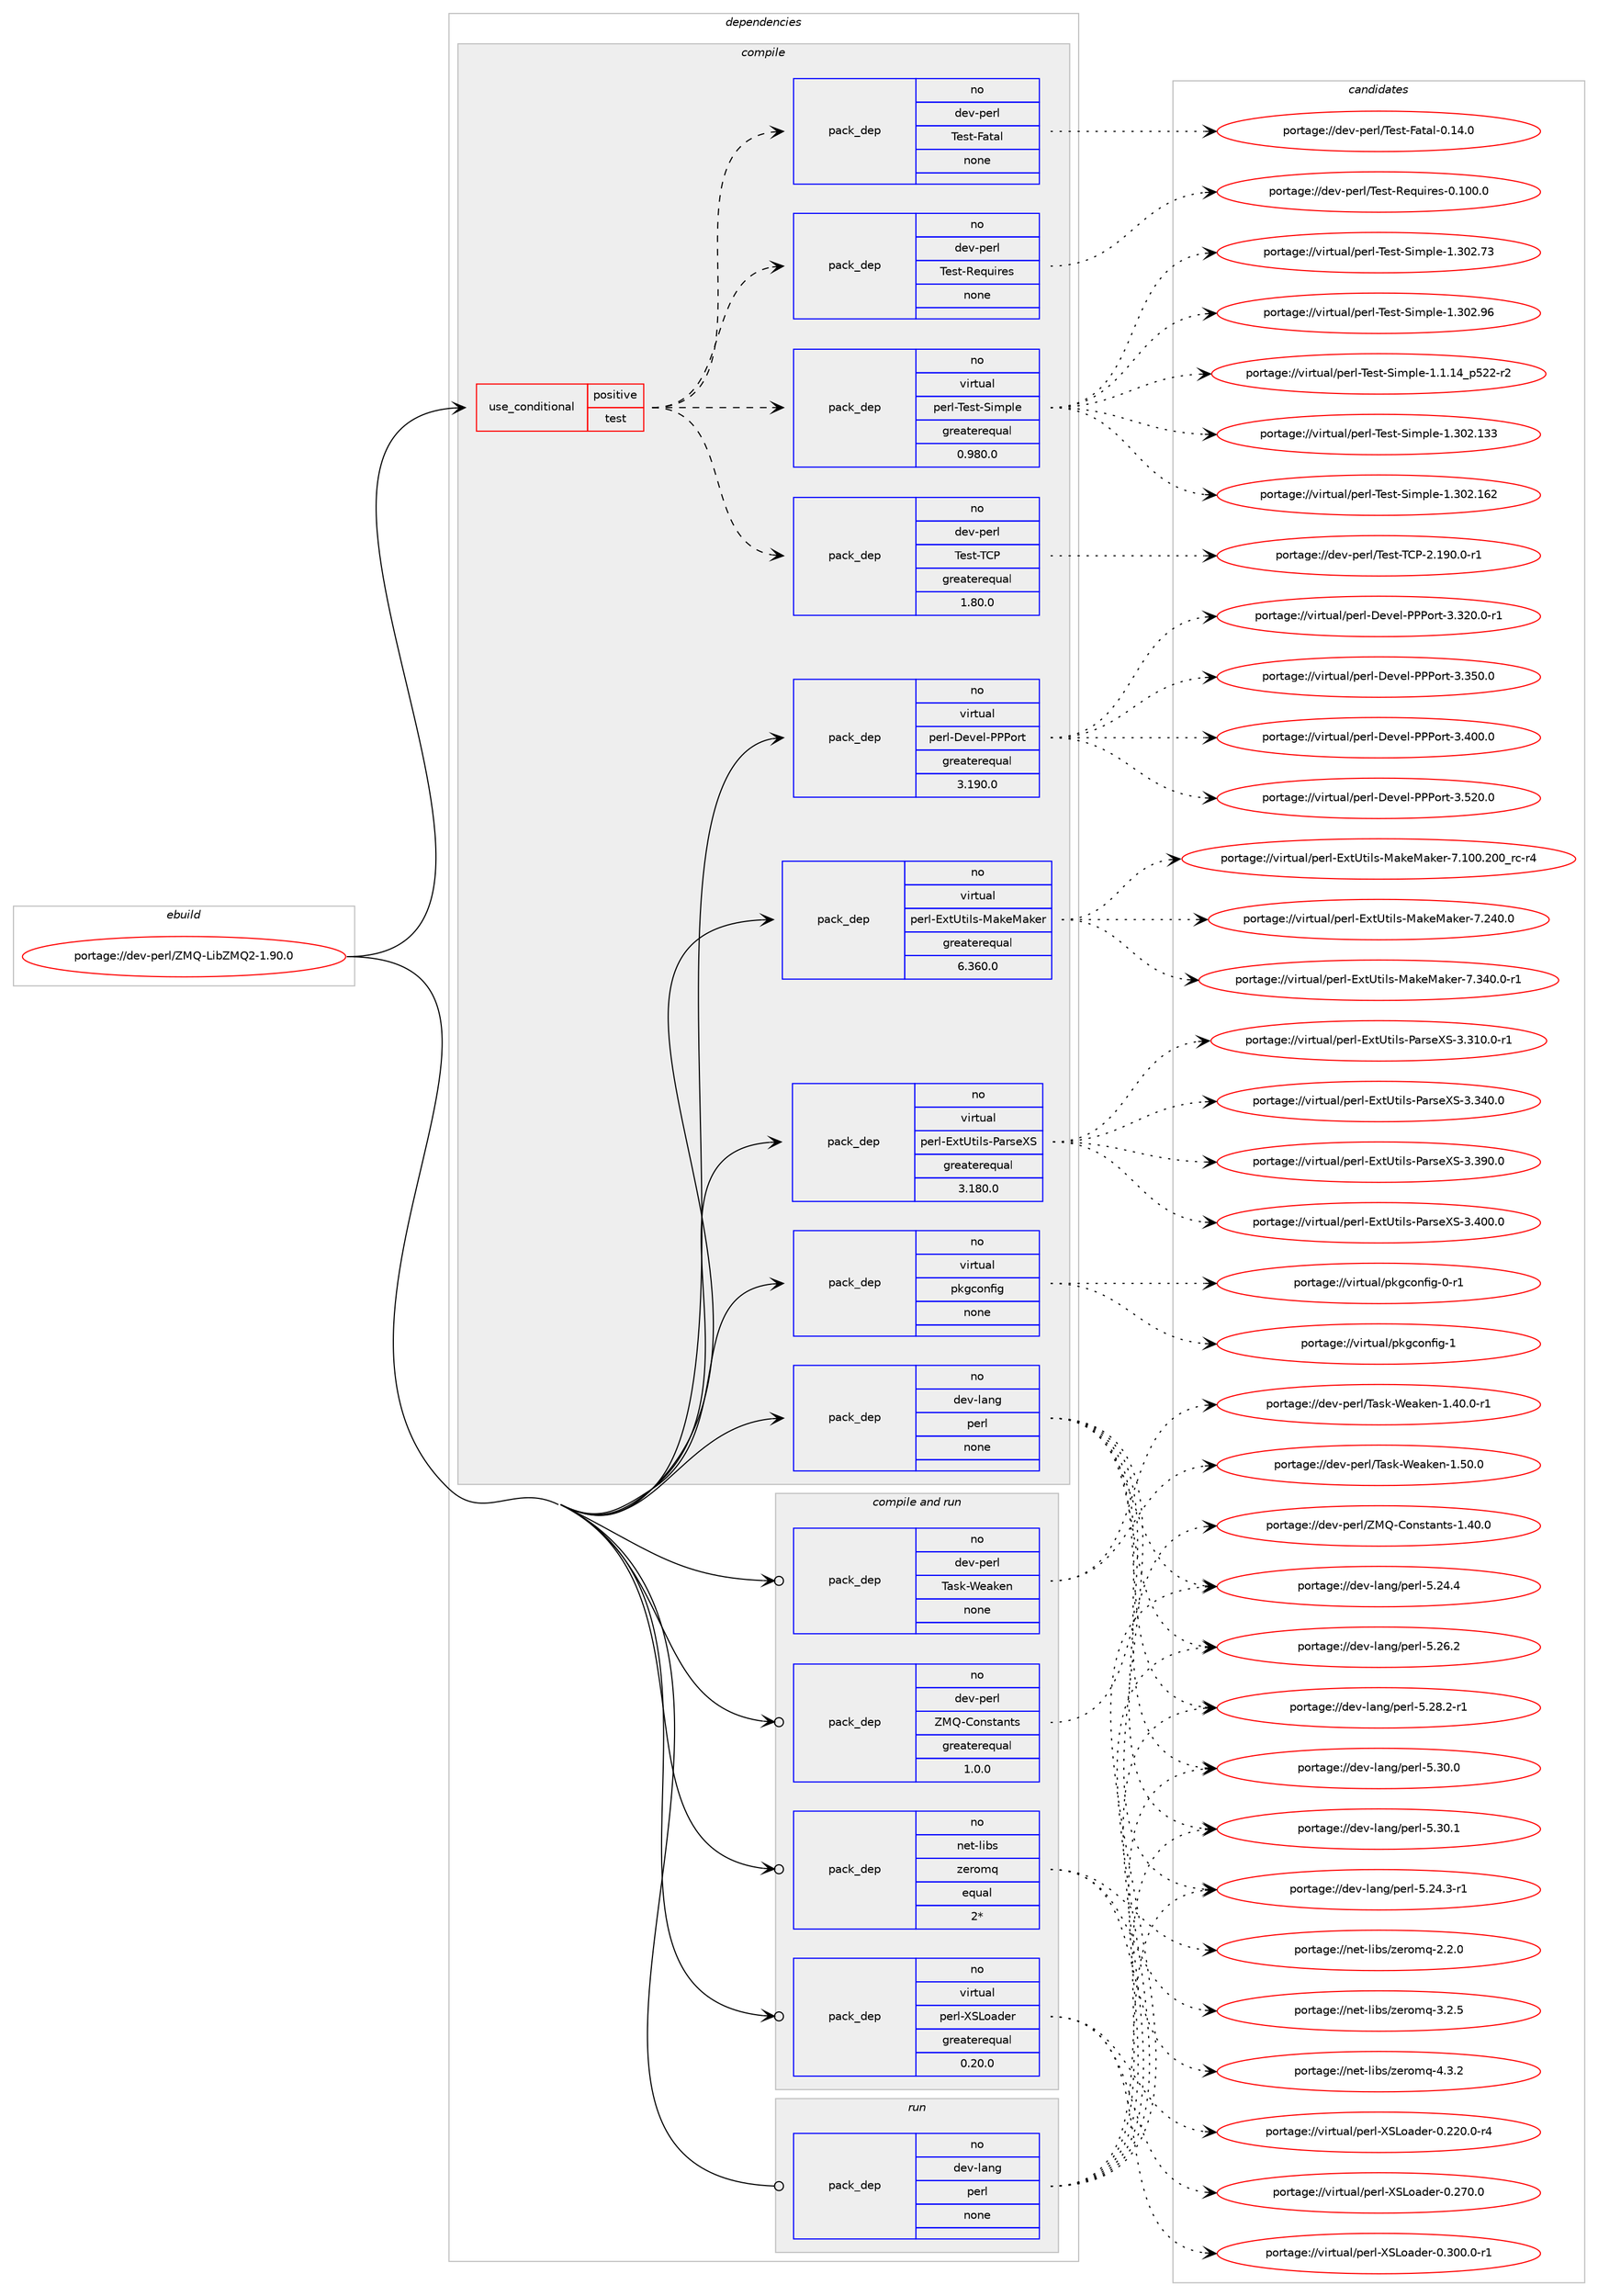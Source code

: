 digraph prolog {

# *************
# Graph options
# *************

newrank=true;
concentrate=true;
compound=true;
graph [rankdir=LR,fontname=Helvetica,fontsize=10,ranksep=1.5];#, ranksep=2.5, nodesep=0.2];
edge  [arrowhead=vee];
node  [fontname=Helvetica,fontsize=10];

# **********
# The ebuild
# **********

subgraph cluster_leftcol {
color=gray;
rank=same;
label=<<i>ebuild</i>>;
id [label="portage://dev-perl/ZMQ-LibZMQ2-1.90.0", color=red, width=4, href="../dev-perl/ZMQ-LibZMQ2-1.90.0.svg"];
}

# ****************
# The dependencies
# ****************

subgraph cluster_midcol {
color=gray;
label=<<i>dependencies</i>>;
subgraph cluster_compile {
fillcolor="#eeeeee";
style=filled;
label=<<i>compile</i>>;
subgraph cond23913 {
dependency123388 [label=<<TABLE BORDER="0" CELLBORDER="1" CELLSPACING="0" CELLPADDING="4"><TR><TD ROWSPAN="3" CELLPADDING="10">use_conditional</TD></TR><TR><TD>positive</TD></TR><TR><TD>test</TD></TR></TABLE>>, shape=none, color=red];
subgraph pack96283 {
dependency123389 [label=<<TABLE BORDER="0" CELLBORDER="1" CELLSPACING="0" CELLPADDING="4" WIDTH="220"><TR><TD ROWSPAN="6" CELLPADDING="30">pack_dep</TD></TR><TR><TD WIDTH="110">no</TD></TR><TR><TD>dev-perl</TD></TR><TR><TD>Test-Requires</TD></TR><TR><TD>none</TD></TR><TR><TD></TD></TR></TABLE>>, shape=none, color=blue];
}
dependency123388:e -> dependency123389:w [weight=20,style="dashed",arrowhead="vee"];
subgraph pack96284 {
dependency123390 [label=<<TABLE BORDER="0" CELLBORDER="1" CELLSPACING="0" CELLPADDING="4" WIDTH="220"><TR><TD ROWSPAN="6" CELLPADDING="30">pack_dep</TD></TR><TR><TD WIDTH="110">no</TD></TR><TR><TD>dev-perl</TD></TR><TR><TD>Test-Fatal</TD></TR><TR><TD>none</TD></TR><TR><TD></TD></TR></TABLE>>, shape=none, color=blue];
}
dependency123388:e -> dependency123390:w [weight=20,style="dashed",arrowhead="vee"];
subgraph pack96285 {
dependency123391 [label=<<TABLE BORDER="0" CELLBORDER="1" CELLSPACING="0" CELLPADDING="4" WIDTH="220"><TR><TD ROWSPAN="6" CELLPADDING="30">pack_dep</TD></TR><TR><TD WIDTH="110">no</TD></TR><TR><TD>dev-perl</TD></TR><TR><TD>Test-TCP</TD></TR><TR><TD>greaterequal</TD></TR><TR><TD>1.80.0</TD></TR></TABLE>>, shape=none, color=blue];
}
dependency123388:e -> dependency123391:w [weight=20,style="dashed",arrowhead="vee"];
subgraph pack96286 {
dependency123392 [label=<<TABLE BORDER="0" CELLBORDER="1" CELLSPACING="0" CELLPADDING="4" WIDTH="220"><TR><TD ROWSPAN="6" CELLPADDING="30">pack_dep</TD></TR><TR><TD WIDTH="110">no</TD></TR><TR><TD>virtual</TD></TR><TR><TD>perl-Test-Simple</TD></TR><TR><TD>greaterequal</TD></TR><TR><TD>0.980.0</TD></TR></TABLE>>, shape=none, color=blue];
}
dependency123388:e -> dependency123392:w [weight=20,style="dashed",arrowhead="vee"];
}
id:e -> dependency123388:w [weight=20,style="solid",arrowhead="vee"];
subgraph pack96287 {
dependency123393 [label=<<TABLE BORDER="0" CELLBORDER="1" CELLSPACING="0" CELLPADDING="4" WIDTH="220"><TR><TD ROWSPAN="6" CELLPADDING="30">pack_dep</TD></TR><TR><TD WIDTH="110">no</TD></TR><TR><TD>dev-lang</TD></TR><TR><TD>perl</TD></TR><TR><TD>none</TD></TR><TR><TD></TD></TR></TABLE>>, shape=none, color=blue];
}
id:e -> dependency123393:w [weight=20,style="solid",arrowhead="vee"];
subgraph pack96288 {
dependency123394 [label=<<TABLE BORDER="0" CELLBORDER="1" CELLSPACING="0" CELLPADDING="4" WIDTH="220"><TR><TD ROWSPAN="6" CELLPADDING="30">pack_dep</TD></TR><TR><TD WIDTH="110">no</TD></TR><TR><TD>virtual</TD></TR><TR><TD>perl-Devel-PPPort</TD></TR><TR><TD>greaterequal</TD></TR><TR><TD>3.190.0</TD></TR></TABLE>>, shape=none, color=blue];
}
id:e -> dependency123394:w [weight=20,style="solid",arrowhead="vee"];
subgraph pack96289 {
dependency123395 [label=<<TABLE BORDER="0" CELLBORDER="1" CELLSPACING="0" CELLPADDING="4" WIDTH="220"><TR><TD ROWSPAN="6" CELLPADDING="30">pack_dep</TD></TR><TR><TD WIDTH="110">no</TD></TR><TR><TD>virtual</TD></TR><TR><TD>perl-ExtUtils-MakeMaker</TD></TR><TR><TD>greaterequal</TD></TR><TR><TD>6.360.0</TD></TR></TABLE>>, shape=none, color=blue];
}
id:e -> dependency123395:w [weight=20,style="solid",arrowhead="vee"];
subgraph pack96290 {
dependency123396 [label=<<TABLE BORDER="0" CELLBORDER="1" CELLSPACING="0" CELLPADDING="4" WIDTH="220"><TR><TD ROWSPAN="6" CELLPADDING="30">pack_dep</TD></TR><TR><TD WIDTH="110">no</TD></TR><TR><TD>virtual</TD></TR><TR><TD>perl-ExtUtils-ParseXS</TD></TR><TR><TD>greaterequal</TD></TR><TR><TD>3.180.0</TD></TR></TABLE>>, shape=none, color=blue];
}
id:e -> dependency123396:w [weight=20,style="solid",arrowhead="vee"];
subgraph pack96291 {
dependency123397 [label=<<TABLE BORDER="0" CELLBORDER="1" CELLSPACING="0" CELLPADDING="4" WIDTH="220"><TR><TD ROWSPAN="6" CELLPADDING="30">pack_dep</TD></TR><TR><TD WIDTH="110">no</TD></TR><TR><TD>virtual</TD></TR><TR><TD>pkgconfig</TD></TR><TR><TD>none</TD></TR><TR><TD></TD></TR></TABLE>>, shape=none, color=blue];
}
id:e -> dependency123397:w [weight=20,style="solid",arrowhead="vee"];
}
subgraph cluster_compileandrun {
fillcolor="#eeeeee";
style=filled;
label=<<i>compile and run</i>>;
subgraph pack96292 {
dependency123398 [label=<<TABLE BORDER="0" CELLBORDER="1" CELLSPACING="0" CELLPADDING="4" WIDTH="220"><TR><TD ROWSPAN="6" CELLPADDING="30">pack_dep</TD></TR><TR><TD WIDTH="110">no</TD></TR><TR><TD>dev-perl</TD></TR><TR><TD>Task-Weaken</TD></TR><TR><TD>none</TD></TR><TR><TD></TD></TR></TABLE>>, shape=none, color=blue];
}
id:e -> dependency123398:w [weight=20,style="solid",arrowhead="odotvee"];
subgraph pack96293 {
dependency123399 [label=<<TABLE BORDER="0" CELLBORDER="1" CELLSPACING="0" CELLPADDING="4" WIDTH="220"><TR><TD ROWSPAN="6" CELLPADDING="30">pack_dep</TD></TR><TR><TD WIDTH="110">no</TD></TR><TR><TD>dev-perl</TD></TR><TR><TD>ZMQ-Constants</TD></TR><TR><TD>greaterequal</TD></TR><TR><TD>1.0.0</TD></TR></TABLE>>, shape=none, color=blue];
}
id:e -> dependency123399:w [weight=20,style="solid",arrowhead="odotvee"];
subgraph pack96294 {
dependency123400 [label=<<TABLE BORDER="0" CELLBORDER="1" CELLSPACING="0" CELLPADDING="4" WIDTH="220"><TR><TD ROWSPAN="6" CELLPADDING="30">pack_dep</TD></TR><TR><TD WIDTH="110">no</TD></TR><TR><TD>net-libs</TD></TR><TR><TD>zeromq</TD></TR><TR><TD>equal</TD></TR><TR><TD>2*</TD></TR></TABLE>>, shape=none, color=blue];
}
id:e -> dependency123400:w [weight=20,style="solid",arrowhead="odotvee"];
subgraph pack96295 {
dependency123401 [label=<<TABLE BORDER="0" CELLBORDER="1" CELLSPACING="0" CELLPADDING="4" WIDTH="220"><TR><TD ROWSPAN="6" CELLPADDING="30">pack_dep</TD></TR><TR><TD WIDTH="110">no</TD></TR><TR><TD>virtual</TD></TR><TR><TD>perl-XSLoader</TD></TR><TR><TD>greaterequal</TD></TR><TR><TD>0.20.0</TD></TR></TABLE>>, shape=none, color=blue];
}
id:e -> dependency123401:w [weight=20,style="solid",arrowhead="odotvee"];
}
subgraph cluster_run {
fillcolor="#eeeeee";
style=filled;
label=<<i>run</i>>;
subgraph pack96296 {
dependency123402 [label=<<TABLE BORDER="0" CELLBORDER="1" CELLSPACING="0" CELLPADDING="4" WIDTH="220"><TR><TD ROWSPAN="6" CELLPADDING="30">pack_dep</TD></TR><TR><TD WIDTH="110">no</TD></TR><TR><TD>dev-lang</TD></TR><TR><TD>perl</TD></TR><TR><TD>none</TD></TR><TR><TD></TD></TR></TABLE>>, shape=none, color=blue];
}
id:e -> dependency123402:w [weight=20,style="solid",arrowhead="odot"];
}
}

# **************
# The candidates
# **************

subgraph cluster_choices {
rank=same;
color=gray;
label=<<i>candidates</i>>;

subgraph choice96283 {
color=black;
nodesep=1;
choiceportage10010111845112101114108478410111511645821011131171051141011154548464948484648 [label="portage://dev-perl/Test-Requires-0.100.0", color=red, width=4,href="../dev-perl/Test-Requires-0.100.0.svg"];
dependency123389:e -> choiceportage10010111845112101114108478410111511645821011131171051141011154548464948484648:w [style=dotted,weight="100"];
}
subgraph choice96284 {
color=black;
nodesep=1;
choiceportage1001011184511210111410847841011151164570971169710845484649524648 [label="portage://dev-perl/Test-Fatal-0.14.0", color=red, width=4,href="../dev-perl/Test-Fatal-0.14.0.svg"];
dependency123390:e -> choiceportage1001011184511210111410847841011151164570971169710845484649524648:w [style=dotted,weight="100"];
}
subgraph choice96285 {
color=black;
nodesep=1;
choiceportage1001011184511210111410847841011151164584678045504649574846484511449 [label="portage://dev-perl/Test-TCP-2.190.0-r1", color=red, width=4,href="../dev-perl/Test-TCP-2.190.0-r1.svg"];
dependency123391:e -> choiceportage1001011184511210111410847841011151164584678045504649574846484511449:w [style=dotted,weight="100"];
}
subgraph choice96286 {
color=black;
nodesep=1;
choiceportage11810511411611797108471121011141084584101115116458310510911210810145494649464952951125350504511450 [label="portage://virtual/perl-Test-Simple-1.1.14_p522-r2", color=red, width=4,href="../virtual/perl-Test-Simple-1.1.14_p522-r2.svg"];
choiceportage11810511411611797108471121011141084584101115116458310510911210810145494651485046495151 [label="portage://virtual/perl-Test-Simple-1.302.133", color=red, width=4,href="../virtual/perl-Test-Simple-1.302.133.svg"];
choiceportage11810511411611797108471121011141084584101115116458310510911210810145494651485046495450 [label="portage://virtual/perl-Test-Simple-1.302.162", color=red, width=4,href="../virtual/perl-Test-Simple-1.302.162.svg"];
choiceportage118105114116117971084711210111410845841011151164583105109112108101454946514850465551 [label="portage://virtual/perl-Test-Simple-1.302.73", color=red, width=4,href="../virtual/perl-Test-Simple-1.302.73.svg"];
choiceportage118105114116117971084711210111410845841011151164583105109112108101454946514850465754 [label="portage://virtual/perl-Test-Simple-1.302.96", color=red, width=4,href="../virtual/perl-Test-Simple-1.302.96.svg"];
dependency123392:e -> choiceportage11810511411611797108471121011141084584101115116458310510911210810145494649464952951125350504511450:w [style=dotted,weight="100"];
dependency123392:e -> choiceportage11810511411611797108471121011141084584101115116458310510911210810145494651485046495151:w [style=dotted,weight="100"];
dependency123392:e -> choiceportage11810511411611797108471121011141084584101115116458310510911210810145494651485046495450:w [style=dotted,weight="100"];
dependency123392:e -> choiceportage118105114116117971084711210111410845841011151164583105109112108101454946514850465551:w [style=dotted,weight="100"];
dependency123392:e -> choiceportage118105114116117971084711210111410845841011151164583105109112108101454946514850465754:w [style=dotted,weight="100"];
}
subgraph choice96287 {
color=black;
nodesep=1;
choiceportage100101118451089711010347112101114108455346505246514511449 [label="portage://dev-lang/perl-5.24.3-r1", color=red, width=4,href="../dev-lang/perl-5.24.3-r1.svg"];
choiceportage10010111845108971101034711210111410845534650524652 [label="portage://dev-lang/perl-5.24.4", color=red, width=4,href="../dev-lang/perl-5.24.4.svg"];
choiceportage10010111845108971101034711210111410845534650544650 [label="portage://dev-lang/perl-5.26.2", color=red, width=4,href="../dev-lang/perl-5.26.2.svg"];
choiceportage100101118451089711010347112101114108455346505646504511449 [label="portage://dev-lang/perl-5.28.2-r1", color=red, width=4,href="../dev-lang/perl-5.28.2-r1.svg"];
choiceportage10010111845108971101034711210111410845534651484648 [label="portage://dev-lang/perl-5.30.0", color=red, width=4,href="../dev-lang/perl-5.30.0.svg"];
choiceportage10010111845108971101034711210111410845534651484649 [label="portage://dev-lang/perl-5.30.1", color=red, width=4,href="../dev-lang/perl-5.30.1.svg"];
dependency123393:e -> choiceportage100101118451089711010347112101114108455346505246514511449:w [style=dotted,weight="100"];
dependency123393:e -> choiceportage10010111845108971101034711210111410845534650524652:w [style=dotted,weight="100"];
dependency123393:e -> choiceportage10010111845108971101034711210111410845534650544650:w [style=dotted,weight="100"];
dependency123393:e -> choiceportage100101118451089711010347112101114108455346505646504511449:w [style=dotted,weight="100"];
dependency123393:e -> choiceportage10010111845108971101034711210111410845534651484648:w [style=dotted,weight="100"];
dependency123393:e -> choiceportage10010111845108971101034711210111410845534651484649:w [style=dotted,weight="100"];
}
subgraph choice96288 {
color=black;
nodesep=1;
choiceportage118105114116117971084711210111410845681011181011084580808011111411645514651504846484511449 [label="portage://virtual/perl-Devel-PPPort-3.320.0-r1", color=red, width=4,href="../virtual/perl-Devel-PPPort-3.320.0-r1.svg"];
choiceportage11810511411611797108471121011141084568101118101108458080801111141164551465153484648 [label="portage://virtual/perl-Devel-PPPort-3.350.0", color=red, width=4,href="../virtual/perl-Devel-PPPort-3.350.0.svg"];
choiceportage11810511411611797108471121011141084568101118101108458080801111141164551465248484648 [label="portage://virtual/perl-Devel-PPPort-3.400.0", color=red, width=4,href="../virtual/perl-Devel-PPPort-3.400.0.svg"];
choiceportage11810511411611797108471121011141084568101118101108458080801111141164551465350484648 [label="portage://virtual/perl-Devel-PPPort-3.520.0", color=red, width=4,href="../virtual/perl-Devel-PPPort-3.520.0.svg"];
dependency123394:e -> choiceportage118105114116117971084711210111410845681011181011084580808011111411645514651504846484511449:w [style=dotted,weight="100"];
dependency123394:e -> choiceportage11810511411611797108471121011141084568101118101108458080801111141164551465153484648:w [style=dotted,weight="100"];
dependency123394:e -> choiceportage11810511411611797108471121011141084568101118101108458080801111141164551465248484648:w [style=dotted,weight="100"];
dependency123394:e -> choiceportage11810511411611797108471121011141084568101118101108458080801111141164551465350484648:w [style=dotted,weight="100"];
}
subgraph choice96289 {
color=black;
nodesep=1;
choiceportage118105114116117971084711210111410845691201168511610510811545779710710177971071011144555464948484650484895114994511452 [label="portage://virtual/perl-ExtUtils-MakeMaker-7.100.200_rc-r4", color=red, width=4,href="../virtual/perl-ExtUtils-MakeMaker-7.100.200_rc-r4.svg"];
choiceportage118105114116117971084711210111410845691201168511610510811545779710710177971071011144555465052484648 [label="portage://virtual/perl-ExtUtils-MakeMaker-7.240.0", color=red, width=4,href="../virtual/perl-ExtUtils-MakeMaker-7.240.0.svg"];
choiceportage1181051141161179710847112101114108456912011685116105108115457797107101779710710111445554651524846484511449 [label="portage://virtual/perl-ExtUtils-MakeMaker-7.340.0-r1", color=red, width=4,href="../virtual/perl-ExtUtils-MakeMaker-7.340.0-r1.svg"];
dependency123395:e -> choiceportage118105114116117971084711210111410845691201168511610510811545779710710177971071011144555464948484650484895114994511452:w [style=dotted,weight="100"];
dependency123395:e -> choiceportage118105114116117971084711210111410845691201168511610510811545779710710177971071011144555465052484648:w [style=dotted,weight="100"];
dependency123395:e -> choiceportage1181051141161179710847112101114108456912011685116105108115457797107101779710710111445554651524846484511449:w [style=dotted,weight="100"];
}
subgraph choice96290 {
color=black;
nodesep=1;
choiceportage1181051141161179710847112101114108456912011685116105108115458097114115101888345514651494846484511449 [label="portage://virtual/perl-ExtUtils-ParseXS-3.310.0-r1", color=red, width=4,href="../virtual/perl-ExtUtils-ParseXS-3.310.0-r1.svg"];
choiceportage118105114116117971084711210111410845691201168511610510811545809711411510188834551465152484648 [label="portage://virtual/perl-ExtUtils-ParseXS-3.340.0", color=red, width=4,href="../virtual/perl-ExtUtils-ParseXS-3.340.0.svg"];
choiceportage118105114116117971084711210111410845691201168511610510811545809711411510188834551465157484648 [label="portage://virtual/perl-ExtUtils-ParseXS-3.390.0", color=red, width=4,href="../virtual/perl-ExtUtils-ParseXS-3.390.0.svg"];
choiceportage118105114116117971084711210111410845691201168511610510811545809711411510188834551465248484648 [label="portage://virtual/perl-ExtUtils-ParseXS-3.400.0", color=red, width=4,href="../virtual/perl-ExtUtils-ParseXS-3.400.0.svg"];
dependency123396:e -> choiceportage1181051141161179710847112101114108456912011685116105108115458097114115101888345514651494846484511449:w [style=dotted,weight="100"];
dependency123396:e -> choiceportage118105114116117971084711210111410845691201168511610510811545809711411510188834551465152484648:w [style=dotted,weight="100"];
dependency123396:e -> choiceportage118105114116117971084711210111410845691201168511610510811545809711411510188834551465157484648:w [style=dotted,weight="100"];
dependency123396:e -> choiceportage118105114116117971084711210111410845691201168511610510811545809711411510188834551465248484648:w [style=dotted,weight="100"];
}
subgraph choice96291 {
color=black;
nodesep=1;
choiceportage11810511411611797108471121071039911111010210510345484511449 [label="portage://virtual/pkgconfig-0-r1", color=red, width=4,href="../virtual/pkgconfig-0-r1.svg"];
choiceportage1181051141161179710847112107103991111101021051034549 [label="portage://virtual/pkgconfig-1", color=red, width=4,href="../virtual/pkgconfig-1.svg"];
dependency123397:e -> choiceportage11810511411611797108471121071039911111010210510345484511449:w [style=dotted,weight="100"];
dependency123397:e -> choiceportage1181051141161179710847112107103991111101021051034549:w [style=dotted,weight="100"];
}
subgraph choice96292 {
color=black;
nodesep=1;
choiceportage10010111845112101114108478497115107458710197107101110454946524846484511449 [label="portage://dev-perl/Task-Weaken-1.40.0-r1", color=red, width=4,href="../dev-perl/Task-Weaken-1.40.0-r1.svg"];
choiceportage1001011184511210111410847849711510745871019710710111045494653484648 [label="portage://dev-perl/Task-Weaken-1.50.0", color=red, width=4,href="../dev-perl/Task-Weaken-1.50.0.svg"];
dependency123398:e -> choiceportage10010111845112101114108478497115107458710197107101110454946524846484511449:w [style=dotted,weight="100"];
dependency123398:e -> choiceportage1001011184511210111410847849711510745871019710710111045494653484648:w [style=dotted,weight="100"];
}
subgraph choice96293 {
color=black;
nodesep=1;
choiceportage100101118451121011141084790778145671111101151169711011611545494652484648 [label="portage://dev-perl/ZMQ-Constants-1.40.0", color=red, width=4,href="../dev-perl/ZMQ-Constants-1.40.0.svg"];
dependency123399:e -> choiceportage100101118451121011141084790778145671111101151169711011611545494652484648:w [style=dotted,weight="100"];
}
subgraph choice96294 {
color=black;
nodesep=1;
choiceportage110101116451081059811547122101114111109113455046504648 [label="portage://net-libs/zeromq-2.2.0", color=red, width=4,href="../net-libs/zeromq-2.2.0.svg"];
choiceportage110101116451081059811547122101114111109113455146504653 [label="portage://net-libs/zeromq-3.2.5", color=red, width=4,href="../net-libs/zeromq-3.2.5.svg"];
choiceportage110101116451081059811547122101114111109113455246514650 [label="portage://net-libs/zeromq-4.3.2", color=red, width=4,href="../net-libs/zeromq-4.3.2.svg"];
dependency123400:e -> choiceportage110101116451081059811547122101114111109113455046504648:w [style=dotted,weight="100"];
dependency123400:e -> choiceportage110101116451081059811547122101114111109113455146504653:w [style=dotted,weight="100"];
dependency123400:e -> choiceportage110101116451081059811547122101114111109113455246514650:w [style=dotted,weight="100"];
}
subgraph choice96295 {
color=black;
nodesep=1;
choiceportage1181051141161179710847112101114108458883761119710010111445484650504846484511452 [label="portage://virtual/perl-XSLoader-0.220.0-r4", color=red, width=4,href="../virtual/perl-XSLoader-0.220.0-r4.svg"];
choiceportage118105114116117971084711210111410845888376111971001011144548465055484648 [label="portage://virtual/perl-XSLoader-0.270.0", color=red, width=4,href="../virtual/perl-XSLoader-0.270.0.svg"];
choiceportage1181051141161179710847112101114108458883761119710010111445484651484846484511449 [label="portage://virtual/perl-XSLoader-0.300.0-r1", color=red, width=4,href="../virtual/perl-XSLoader-0.300.0-r1.svg"];
dependency123401:e -> choiceportage1181051141161179710847112101114108458883761119710010111445484650504846484511452:w [style=dotted,weight="100"];
dependency123401:e -> choiceportage118105114116117971084711210111410845888376111971001011144548465055484648:w [style=dotted,weight="100"];
dependency123401:e -> choiceportage1181051141161179710847112101114108458883761119710010111445484651484846484511449:w [style=dotted,weight="100"];
}
subgraph choice96296 {
color=black;
nodesep=1;
choiceportage100101118451089711010347112101114108455346505246514511449 [label="portage://dev-lang/perl-5.24.3-r1", color=red, width=4,href="../dev-lang/perl-5.24.3-r1.svg"];
choiceportage10010111845108971101034711210111410845534650524652 [label="portage://dev-lang/perl-5.24.4", color=red, width=4,href="../dev-lang/perl-5.24.4.svg"];
choiceportage10010111845108971101034711210111410845534650544650 [label="portage://dev-lang/perl-5.26.2", color=red, width=4,href="../dev-lang/perl-5.26.2.svg"];
choiceportage100101118451089711010347112101114108455346505646504511449 [label="portage://dev-lang/perl-5.28.2-r1", color=red, width=4,href="../dev-lang/perl-5.28.2-r1.svg"];
choiceportage10010111845108971101034711210111410845534651484648 [label="portage://dev-lang/perl-5.30.0", color=red, width=4,href="../dev-lang/perl-5.30.0.svg"];
choiceportage10010111845108971101034711210111410845534651484649 [label="portage://dev-lang/perl-5.30.1", color=red, width=4,href="../dev-lang/perl-5.30.1.svg"];
dependency123402:e -> choiceportage100101118451089711010347112101114108455346505246514511449:w [style=dotted,weight="100"];
dependency123402:e -> choiceportage10010111845108971101034711210111410845534650524652:w [style=dotted,weight="100"];
dependency123402:e -> choiceportage10010111845108971101034711210111410845534650544650:w [style=dotted,weight="100"];
dependency123402:e -> choiceportage100101118451089711010347112101114108455346505646504511449:w [style=dotted,weight="100"];
dependency123402:e -> choiceportage10010111845108971101034711210111410845534651484648:w [style=dotted,weight="100"];
dependency123402:e -> choiceportage10010111845108971101034711210111410845534651484649:w [style=dotted,weight="100"];
}
}

}
